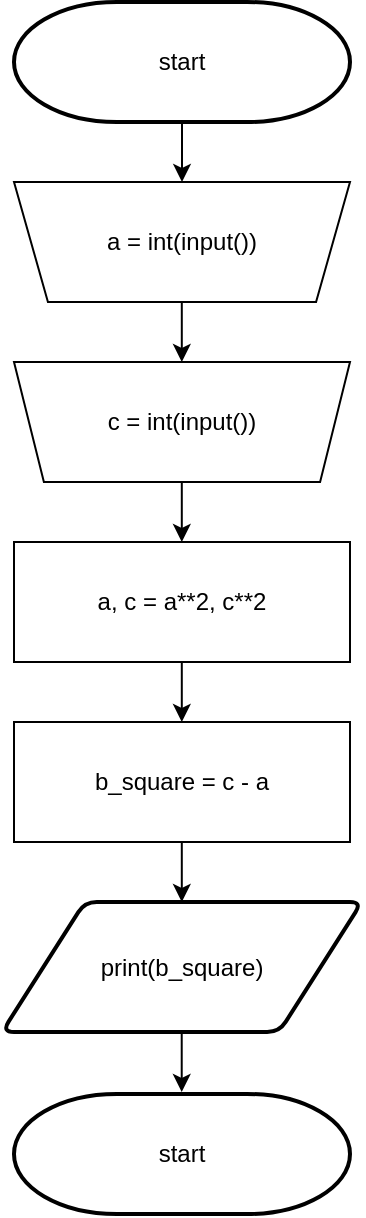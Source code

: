 <mxfile version="24.6.5" type="github">
  <diagram id="C5RBs43oDa-KdzZeNtuy" name="Page-1">
    <mxGraphModel dx="1912" dy="1168" grid="1" gridSize="10" guides="1" tooltips="1" connect="1" arrows="1" fold="1" page="1" pageScale="1" pageWidth="827" pageHeight="1169" math="0" shadow="0">
      <root>
        <mxCell id="WIyWlLk6GJQsqaUBKTNV-0" />
        <mxCell id="WIyWlLk6GJQsqaUBKTNV-1" parent="WIyWlLk6GJQsqaUBKTNV-0" />
        <mxCell id="fliQieb9liT5PC1pVuuj-0" value="start" style="strokeWidth=2;html=1;shape=mxgraph.flowchart.terminator;whiteSpace=wrap;" vertex="1" parent="WIyWlLk6GJQsqaUBKTNV-1">
          <mxGeometry x="330" y="290" width="168" height="60" as="geometry" />
        </mxCell>
        <mxCell id="fliQieb9liT5PC1pVuuj-1" value="a = int(input())" style="verticalLabelPosition=middle;verticalAlign=middle;html=1;shape=trapezoid;perimeter=trapezoidPerimeter;whiteSpace=wrap;size=0.101;arcSize=10;flipV=1;labelPosition=center;align=center;" vertex="1" parent="WIyWlLk6GJQsqaUBKTNV-1">
          <mxGeometry x="330" y="380" width="168" height="60" as="geometry" />
        </mxCell>
        <mxCell id="fliQieb9liT5PC1pVuuj-3" value="" style="endArrow=classic;html=1;rounded=0;" edge="1" parent="WIyWlLk6GJQsqaUBKTNV-1">
          <mxGeometry width="50" height="50" relative="1" as="geometry">
            <mxPoint x="414" y="350" as="sourcePoint" />
            <mxPoint x="414" y="380" as="targetPoint" />
          </mxGeometry>
        </mxCell>
        <mxCell id="fliQieb9liT5PC1pVuuj-4" value="c = int(input())" style="verticalLabelPosition=middle;verticalAlign=middle;html=1;shape=trapezoid;perimeter=trapezoidPerimeter;whiteSpace=wrap;size=0.089;arcSize=10;flipV=1;labelPosition=center;align=center;" vertex="1" parent="WIyWlLk6GJQsqaUBKTNV-1">
          <mxGeometry x="330" y="470" width="168" height="60" as="geometry" />
        </mxCell>
        <mxCell id="fliQieb9liT5PC1pVuuj-8" value="" style="endArrow=classic;html=1;rounded=0;" edge="1" parent="WIyWlLk6GJQsqaUBKTNV-1">
          <mxGeometry width="50" height="50" relative="1" as="geometry">
            <mxPoint x="413.9" y="440" as="sourcePoint" />
            <mxPoint x="413.9" y="470" as="targetPoint" />
          </mxGeometry>
        </mxCell>
        <mxCell id="fliQieb9liT5PC1pVuuj-9" value="" style="endArrow=classic;html=1;rounded=0;" edge="1" parent="WIyWlLk6GJQsqaUBKTNV-1">
          <mxGeometry width="50" height="50" relative="1" as="geometry">
            <mxPoint x="413.9" y="530" as="sourcePoint" />
            <mxPoint x="413.9" y="560" as="targetPoint" />
          </mxGeometry>
        </mxCell>
        <mxCell id="fliQieb9liT5PC1pVuuj-10" value="a, c = a**2, c**2" style="whiteSpace=wrap;html=1;arcSize=10;" vertex="1" parent="WIyWlLk6GJQsqaUBKTNV-1">
          <mxGeometry x="330" y="560" width="168" height="60" as="geometry" />
        </mxCell>
        <mxCell id="fliQieb9liT5PC1pVuuj-12" style="edgeStyle=orthogonalEdgeStyle;rounded=0;orthogonalLoop=1;jettySize=auto;html=1;exitX=0.5;exitY=1;exitDx=0;exitDy=0;" edge="1" parent="WIyWlLk6GJQsqaUBKTNV-1" source="fliQieb9liT5PC1pVuuj-10" target="fliQieb9liT5PC1pVuuj-10">
          <mxGeometry relative="1" as="geometry" />
        </mxCell>
        <mxCell id="fliQieb9liT5PC1pVuuj-18" value="b_square = c - a" style="whiteSpace=wrap;html=1;arcSize=10;" vertex="1" parent="WIyWlLk6GJQsqaUBKTNV-1">
          <mxGeometry x="330" y="650" width="168" height="60" as="geometry" />
        </mxCell>
        <mxCell id="fliQieb9liT5PC1pVuuj-19" value="" style="endArrow=classic;html=1;rounded=0;" edge="1" parent="WIyWlLk6GJQsqaUBKTNV-1">
          <mxGeometry width="50" height="50" relative="1" as="geometry">
            <mxPoint x="413.9" y="620" as="sourcePoint" />
            <mxPoint x="413.9" y="650" as="targetPoint" />
          </mxGeometry>
        </mxCell>
        <mxCell id="fliQieb9liT5PC1pVuuj-20" value="print(b_square)" style="shape=parallelogram;html=1;strokeWidth=2;perimeter=parallelogramPerimeter;whiteSpace=wrap;rounded=1;arcSize=12;size=0.23;" vertex="1" parent="WIyWlLk6GJQsqaUBKTNV-1">
          <mxGeometry x="324" y="740" width="180" height="65" as="geometry" />
        </mxCell>
        <mxCell id="fliQieb9liT5PC1pVuuj-23" value="" style="endArrow=classic;html=1;rounded=0;" edge="1" parent="WIyWlLk6GJQsqaUBKTNV-1">
          <mxGeometry width="50" height="50" relative="1" as="geometry">
            <mxPoint x="413.9" y="710" as="sourcePoint" />
            <mxPoint x="413.9" y="740" as="targetPoint" />
          </mxGeometry>
        </mxCell>
        <mxCell id="fliQieb9liT5PC1pVuuj-24" value="start" style="strokeWidth=2;html=1;shape=mxgraph.flowchart.terminator;whiteSpace=wrap;" vertex="1" parent="WIyWlLk6GJQsqaUBKTNV-1">
          <mxGeometry x="330" y="836" width="168" height="60" as="geometry" />
        </mxCell>
        <mxCell id="fliQieb9liT5PC1pVuuj-25" value="" style="endArrow=classic;html=1;rounded=0;" edge="1" parent="WIyWlLk6GJQsqaUBKTNV-1">
          <mxGeometry width="50" height="50" relative="1" as="geometry">
            <mxPoint x="413.86" y="805" as="sourcePoint" />
            <mxPoint x="413.86" y="835" as="targetPoint" />
          </mxGeometry>
        </mxCell>
      </root>
    </mxGraphModel>
  </diagram>
</mxfile>
